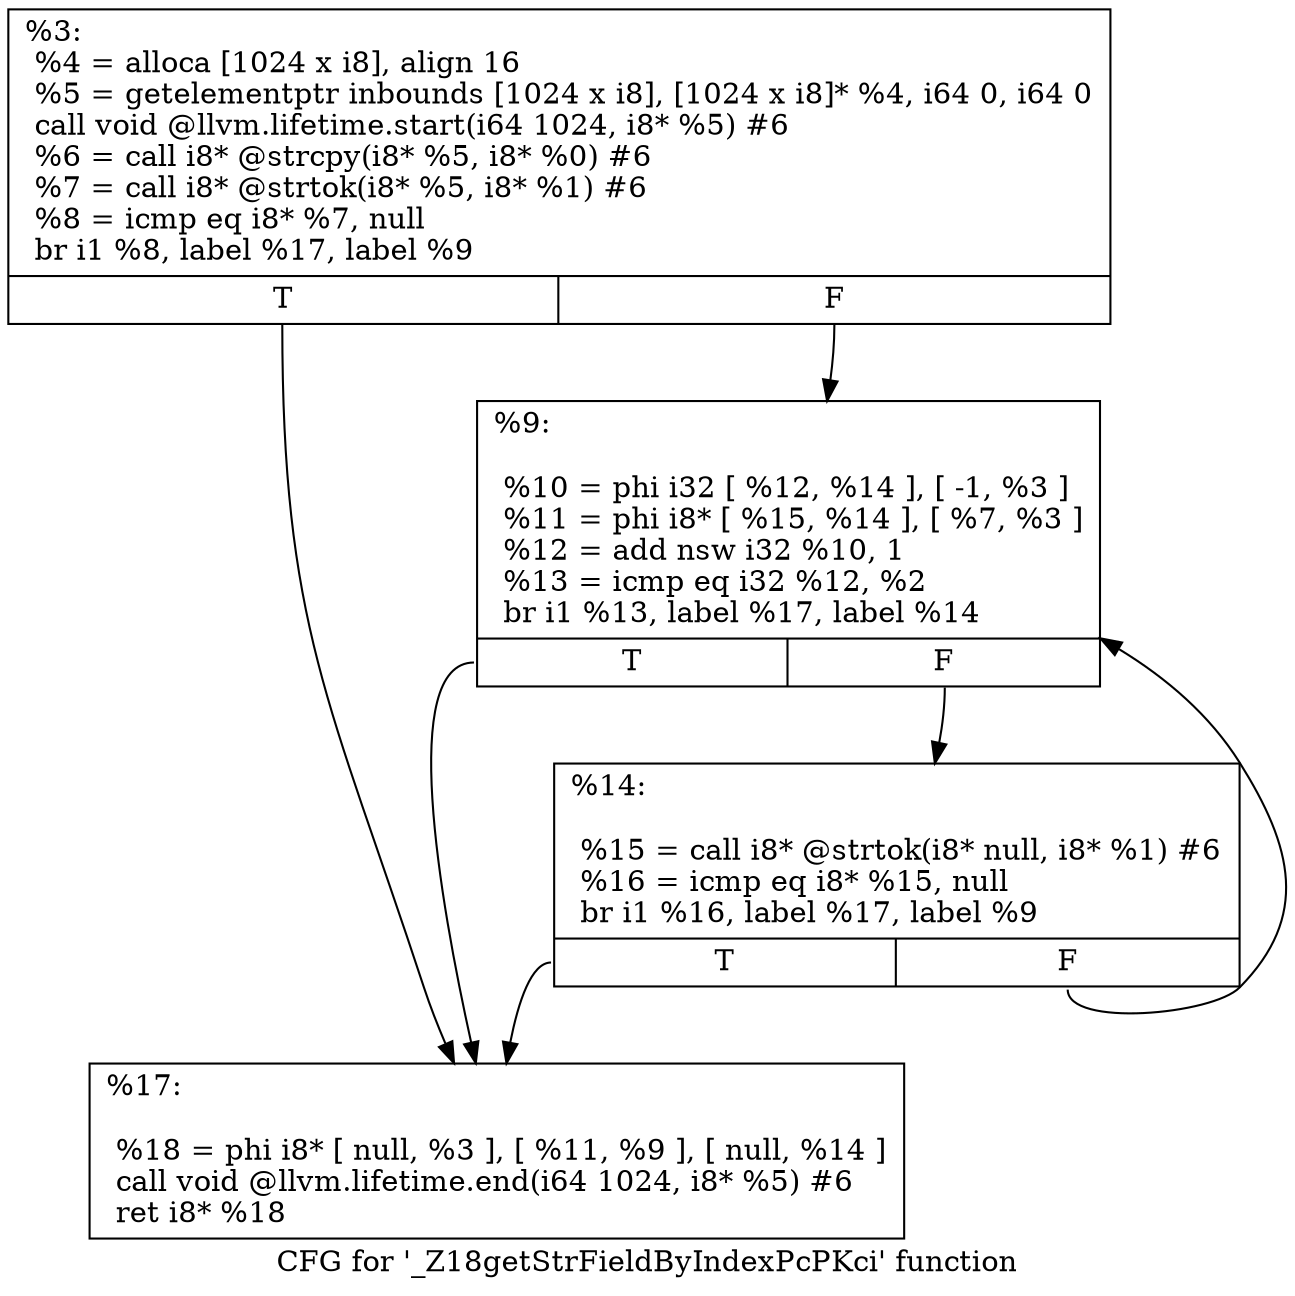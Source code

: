 digraph "CFG for '_Z18getStrFieldByIndexPcPKci' function" {
	label="CFG for '_Z18getStrFieldByIndexPcPKci' function";

	Node0x3158290 [shape=record,label="{%3:\l  %4 = alloca [1024 x i8], align 16\l  %5 = getelementptr inbounds [1024 x i8], [1024 x i8]* %4, i64 0, i64 0\l  call void @llvm.lifetime.start(i64 1024, i8* %5) #6\l  %6 = call i8* @strcpy(i8* %5, i8* %0) #6\l  %7 = call i8* @strtok(i8* %5, i8* %1) #6\l  %8 = icmp eq i8* %7, null\l  br i1 %8, label %17, label %9\l|{<s0>T|<s1>F}}"];
	Node0x3158290:s0 -> Node0x3158380;
	Node0x3158290:s1 -> Node0x31582e0;
	Node0x31582e0 [shape=record,label="{%9:\l\l  %10 = phi i32 [ %12, %14 ], [ -1, %3 ]\l  %11 = phi i8* [ %15, %14 ], [ %7, %3 ]\l  %12 = add nsw i32 %10, 1\l  %13 = icmp eq i32 %12, %2\l  br i1 %13, label %17, label %14\l|{<s0>T|<s1>F}}"];
	Node0x31582e0:s0 -> Node0x3158380;
	Node0x31582e0:s1 -> Node0x3158330;
	Node0x3158330 [shape=record,label="{%14:\l\l  %15 = call i8* @strtok(i8* null, i8* %1) #6\l  %16 = icmp eq i8* %15, null\l  br i1 %16, label %17, label %9\l|{<s0>T|<s1>F}}"];
	Node0x3158330:s0 -> Node0x3158380;
	Node0x3158330:s1 -> Node0x31582e0;
	Node0x3158380 [shape=record,label="{%17:\l\l  %18 = phi i8* [ null, %3 ], [ %11, %9 ], [ null, %14 ]\l  call void @llvm.lifetime.end(i64 1024, i8* %5) #6\l  ret i8* %18\l}"];
}
